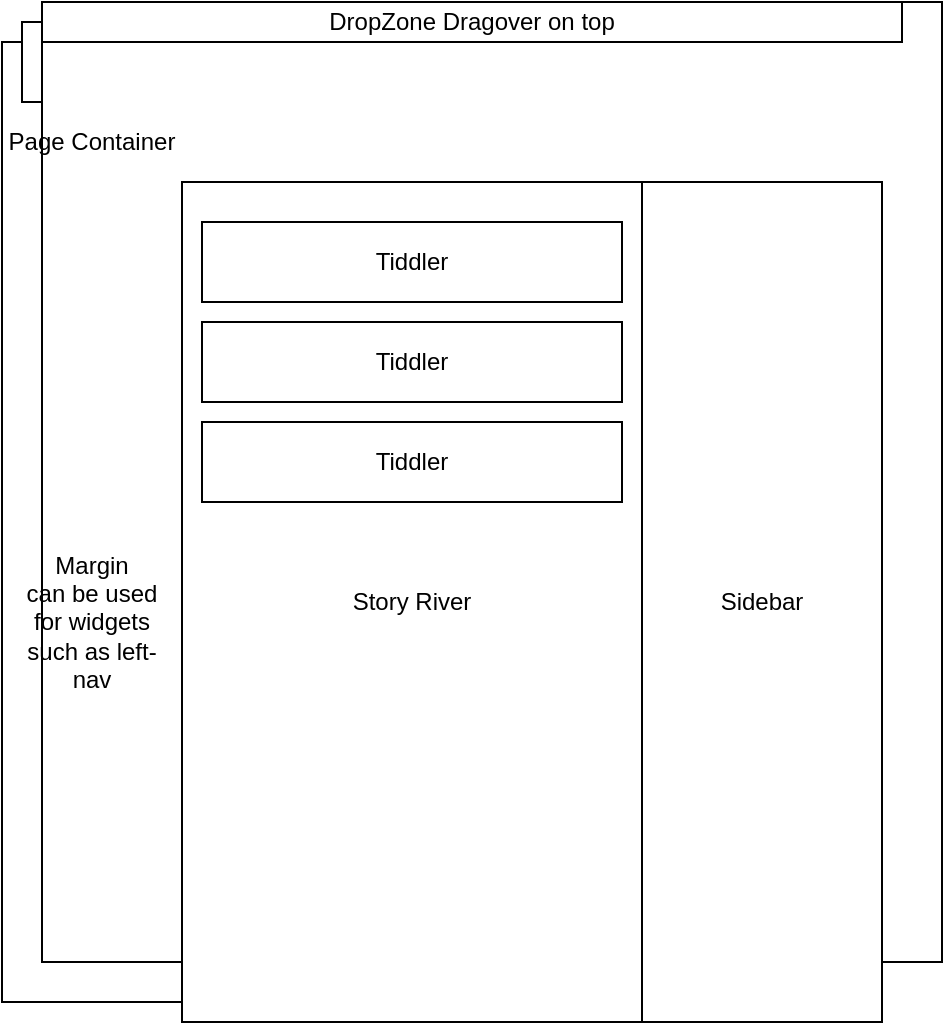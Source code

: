 <mxfile version="14.9.6" type="device"><diagram id="u_GJhGDavCoxrfIupCun" name="Page-1"><mxGraphModel dx="1102" dy="1000" grid="1" gridSize="10" guides="1" tooltips="1" connect="1" arrows="1" fold="1" page="1" pageScale="1" pageWidth="850" pageHeight="1100" math="0" shadow="0"><root><mxCell id="0"/><mxCell id="1" parent="0"/><mxCell id="zRwlxAaaFRQHvqcvRFGl-1" value="" style="rounded=0;whiteSpace=wrap;html=1;" parent="1" vertex="1"><mxGeometry x="50" y="60" width="430" height="480" as="geometry"/></mxCell><mxCell id="zRwlxAaaFRQHvqcvRFGl-3" value="&lt;br&gt;Menubar" style="rounded=0;whiteSpace=wrap;html=1;" parent="1" vertex="1"><mxGeometry x="60" y="50" width="430" height="40" as="geometry"/></mxCell><mxCell id="zRwlxAaaFRQHvqcvRFGl-2" value="" style="rounded=0;whiteSpace=wrap;html=1;" parent="1" vertex="1"><mxGeometry x="70" y="40" width="450" height="480" as="geometry"/></mxCell><mxCell id="zRwlxAaaFRQHvqcvRFGl-4" value="Page Container" style="text;html=1;strokeColor=none;fillColor=none;align=center;verticalAlign=middle;whiteSpace=wrap;rounded=0;" parent="1" vertex="1"><mxGeometry x="50" y="100" width="90" height="20" as="geometry"/></mxCell><mxCell id="UoTE4pwXTn__ucqO0n6_-1" value="Story River" style="rounded=0;whiteSpace=wrap;html=1;" vertex="1" parent="1"><mxGeometry x="140" y="130" width="230" height="420" as="geometry"/></mxCell><mxCell id="UoTE4pwXTn__ucqO0n6_-2" value="Sidebar" style="rounded=0;whiteSpace=wrap;html=1;" vertex="1" parent="1"><mxGeometry x="370" y="130" width="120" height="420" as="geometry"/></mxCell><mxCell id="UoTE4pwXTn__ucqO0n6_-3" value="Margin&lt;br&gt;can be used for widgets such as left-nav" style="text;html=1;strokeColor=none;fillColor=none;align=center;verticalAlign=middle;whiteSpace=wrap;rounded=0;" vertex="1" parent="1"><mxGeometry x="60" y="340" width="70" height="20" as="geometry"/></mxCell><mxCell id="UoTE4pwXTn__ucqO0n6_-5" value="Tiddler" style="rounded=0;whiteSpace=wrap;html=1;" vertex="1" parent="1"><mxGeometry x="150" y="150" width="210" height="40" as="geometry"/></mxCell><mxCell id="UoTE4pwXTn__ucqO0n6_-6" value="Tiddler" style="rounded=0;whiteSpace=wrap;html=1;" vertex="1" parent="1"><mxGeometry x="150" y="200" width="210" height="40" as="geometry"/></mxCell><mxCell id="UoTE4pwXTn__ucqO0n6_-7" value="Tiddler" style="rounded=0;whiteSpace=wrap;html=1;" vertex="1" parent="1"><mxGeometry x="150" y="250" width="210" height="40" as="geometry"/></mxCell><mxCell id="UoTE4pwXTn__ucqO0n6_-8" value="DropZone Dragover on top" style="rounded=0;whiteSpace=wrap;html=1;" vertex="1" parent="1"><mxGeometry x="70" y="40" width="430" height="20" as="geometry"/></mxCell></root></mxGraphModel></diagram></mxfile>